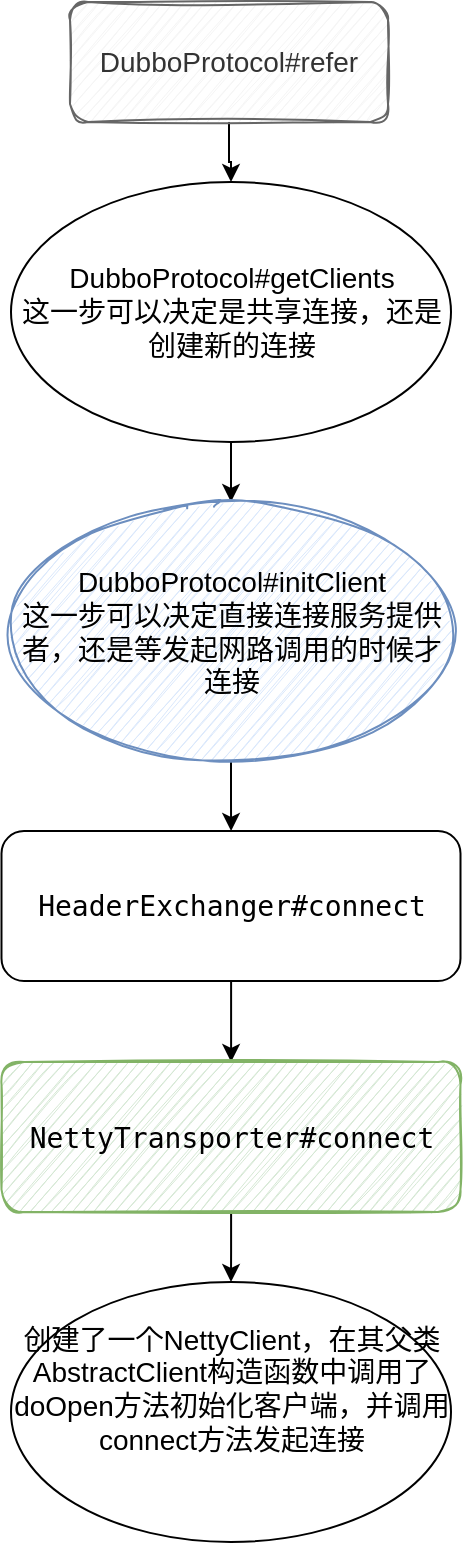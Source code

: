 <mxfile version="13.10.0" type="github">
  <diagram id="lrZWcSwqA-e8EfrmLEOv" name="Page-1">
    <mxGraphModel dx="1426" dy="771" grid="1" gridSize="10" guides="1" tooltips="1" connect="1" arrows="1" fold="1" page="1" pageScale="1" pageWidth="827" pageHeight="1169" math="0" shadow="0">
      <root>
        <mxCell id="0" />
        <mxCell id="1" parent="0" />
        <mxCell id="jPHAOwejamSru7Q41Iz8-9" value="" style="edgeStyle=orthogonalEdgeStyle;rounded=0;orthogonalLoop=1;jettySize=auto;html=1;" edge="1" parent="1" source="jPHAOwejamSru7Q41Iz8-1" target="jPHAOwejamSru7Q41Iz8-3">
          <mxGeometry relative="1" as="geometry" />
        </mxCell>
        <mxCell id="jPHAOwejamSru7Q41Iz8-1" value="&lt;font style=&quot;font-size: 14px&quot;&gt;DubboProtocol#refer&lt;/font&gt;" style="rounded=1;whiteSpace=wrap;html=1;fillColor=#f5f5f5;strokeColor=#666666;fontColor=#333333;shadow=0;sketch=1;" vertex="1" parent="1">
          <mxGeometry x="211" y="170" width="159" height="60" as="geometry" />
        </mxCell>
        <mxCell id="jPHAOwejamSru7Q41Iz8-10" value="" style="edgeStyle=orthogonalEdgeStyle;rounded=0;orthogonalLoop=1;jettySize=auto;html=1;" edge="1" parent="1" source="jPHAOwejamSru7Q41Iz8-3" target="jPHAOwejamSru7Q41Iz8-4">
          <mxGeometry relative="1" as="geometry" />
        </mxCell>
        <mxCell id="jPHAOwejamSru7Q41Iz8-3" value="&lt;font style=&quot;font-size: 14px&quot;&gt;DubboProtocol#getClients&lt;br&gt;这一步可以决定是共享连接，还是创建新的连接&lt;br&gt;&lt;/font&gt;" style="ellipse;whiteSpace=wrap;html=1;" vertex="1" parent="1">
          <mxGeometry x="181.5" y="260" width="220" height="130" as="geometry" />
        </mxCell>
        <mxCell id="jPHAOwejamSru7Q41Iz8-6" value="" style="edgeStyle=orthogonalEdgeStyle;rounded=0;orthogonalLoop=1;jettySize=auto;html=1;" edge="1" parent="1" source="jPHAOwejamSru7Q41Iz8-4" target="jPHAOwejamSru7Q41Iz8-5">
          <mxGeometry relative="1" as="geometry" />
        </mxCell>
        <mxCell id="jPHAOwejamSru7Q41Iz8-4" value="&lt;font style=&quot;font-size: 14px&quot;&gt;&lt;font&gt;DubboProtocol#&lt;/font&gt;&lt;font&gt;initClient&lt;/font&gt;&lt;/font&gt;&lt;font&gt;&lt;font style=&quot;font-size: 14px&quot;&gt;&lt;br&gt;这一步可以决定直接连接服务提供者，还是等发起网路调用的时候才连接&lt;/font&gt;&lt;br&gt;&lt;/font&gt;" style="ellipse;whiteSpace=wrap;html=1;fillColor=#dae8fc;strokeColor=#6c8ebf;sketch=1;" vertex="1" parent="1">
          <mxGeometry x="181.5" y="420" width="220" height="130" as="geometry" />
        </mxCell>
        <mxCell id="jPHAOwejamSru7Q41Iz8-11" value="" style="edgeStyle=orthogonalEdgeStyle;rounded=0;orthogonalLoop=1;jettySize=auto;html=1;" edge="1" parent="1" source="jPHAOwejamSru7Q41Iz8-5" target="jPHAOwejamSru7Q41Iz8-7">
          <mxGeometry relative="1" as="geometry" />
        </mxCell>
        <mxCell id="jPHAOwejamSru7Q41Iz8-5" value="&lt;pre&gt;&lt;font style=&quot;font-size: 14px&quot;&gt;HeaderExchanger#connect&lt;/font&gt;&lt;/pre&gt;" style="rounded=1;whiteSpace=wrap;html=1;" vertex="1" parent="1">
          <mxGeometry x="176.75" y="584.5" width="229.5" height="75" as="geometry" />
        </mxCell>
        <mxCell id="jPHAOwejamSru7Q41Iz8-12" value="" style="edgeStyle=orthogonalEdgeStyle;rounded=0;orthogonalLoop=1;jettySize=auto;html=1;" edge="1" parent="1" source="jPHAOwejamSru7Q41Iz8-7" target="jPHAOwejamSru7Q41Iz8-8">
          <mxGeometry relative="1" as="geometry" />
        </mxCell>
        <mxCell id="jPHAOwejamSru7Q41Iz8-7" value="&lt;pre&gt;&lt;pre&gt;&lt;font style=&quot;font-size: 14px&quot;&gt;NettyTransporter#connect&lt;/font&gt;&lt;/pre&gt;&lt;/pre&gt;" style="rounded=1;whiteSpace=wrap;html=1;fillColor=#d5e8d4;strokeColor=#82b366;shadow=0;sketch=1;" vertex="1" parent="1">
          <mxGeometry x="176.75" y="700" width="229.5" height="75" as="geometry" />
        </mxCell>
        <mxCell id="jPHAOwejamSru7Q41Iz8-8" value="&lt;font style=&quot;font-size: 14px&quot;&gt;创建了一个NettyClient，在其父类AbstractClient构造函数中调用了doOpen方法初始化客户端，并调用connect方法发起连接&lt;span style=&quot;background-color: rgb(43 , 43 , 43) ; color: rgb(169 , 183 , 198) ; font-family: &amp;#34;menlo&amp;#34;&quot;&gt;&lt;br&gt;&lt;/span&gt;&lt;/font&gt;&lt;span style=&quot;background-color: rgb(43 , 43 , 43) ; color: rgb(169 , 183 , 198) ; font-family: &amp;#34;menlo&amp;#34; ; font-size: 13.5pt&quot;&gt;&lt;br&gt;&lt;/span&gt;" style="ellipse;whiteSpace=wrap;html=1;" vertex="1" parent="1">
          <mxGeometry x="181.5" y="810" width="220" height="130" as="geometry" />
        </mxCell>
      </root>
    </mxGraphModel>
  </diagram>
</mxfile>
